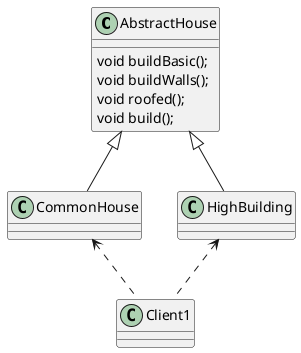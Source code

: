 @startuml

abstract class AbstractHouse
class CommonHouse
class HighBuilding
class Client1
AbstractHouse <|-- CommonHouse
AbstractHouse <|-- HighBuilding
CommonHouse<.. Client1
HighBuilding<.. Client1
class AbstractHouse{
  void buildBasic();
  void buildWalls();
  void roofed();
  void build();
}



@enduml